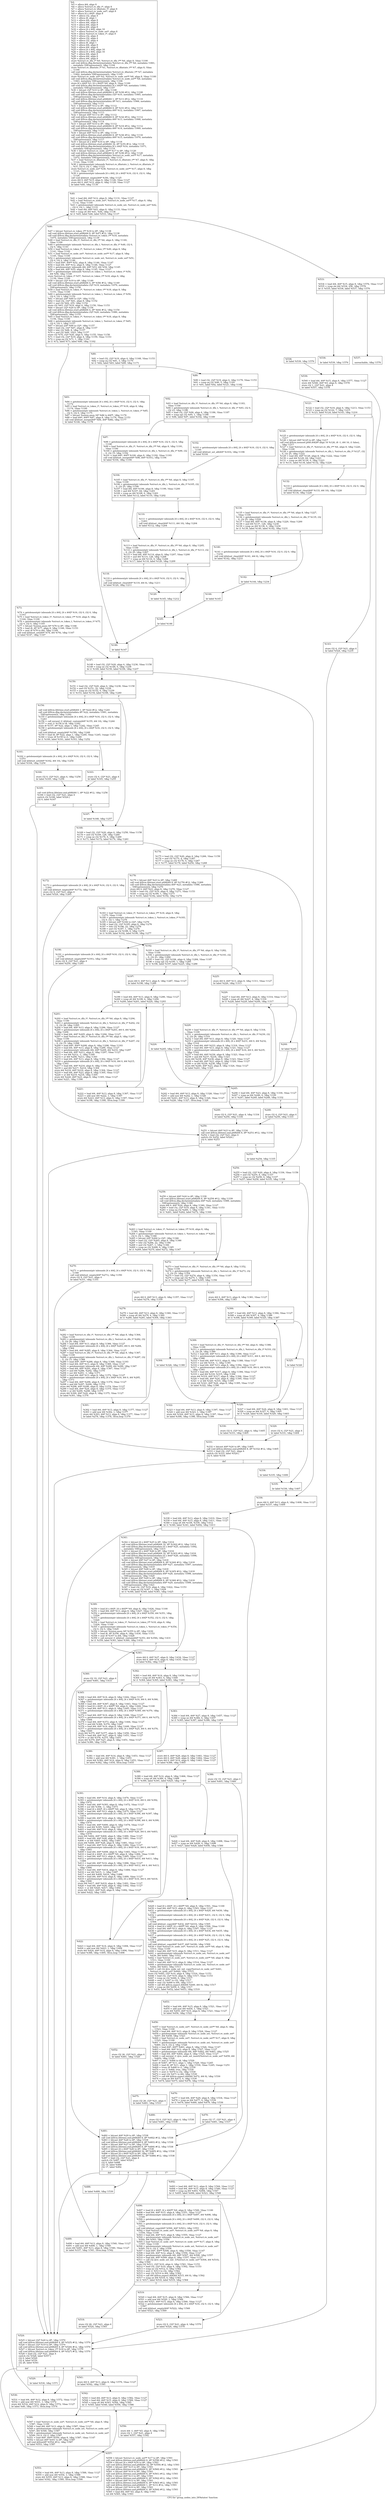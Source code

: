 digraph "CFG for 'group_nodes_into_DFAstates' function" {
	label="CFG for 'group_nodes_into_DFAstates' function";

	Node0xf7b380 [shape=record,label="{%4:\l  %5 = alloca i64, align 8\l  %6 = alloca %struct.re_dfa_t*, align 8\l  %7 = alloca %struct.re_dfastate_t*, align 8\l  %8 = alloca %struct.re_node_set*, align 8\l  %9 = alloca [4 x i64]*, align 8\l  %10 = alloca i32, align 4\l  %11 = alloca i8, align 1\l  %12 = alloca i64, align 8\l  %13 = alloca i64, align 8\l  %14 = alloca i64, align 8\l  %15 = alloca i64, align 8\l  %16 = alloca [4 x i64], align 16\l  %17 = alloca %struct.re_node_set*, align 8\l  %18 = alloca %struct.re_token_t*, align 8\l  %19 = alloca i32, align 4\l  %20 = alloca i32, align 4\l  %21 = alloca i32, align 4\l  %22 = alloca i8, align 1\l  %23 = alloca i64, align 8\l  %24 = alloca i64, align 8\l  %25 = alloca [4 x i64], align 16\l  %26 = alloca [4 x i64], align 16\l  %27 = alloca i64, align 8\l  %28 = alloca i64, align 8\l  %29 = alloca i64, align 8\l  store %struct.re_dfa_t* %0, %struct.re_dfa_t** %6, align 8, !tbaa !1100\l  call void @llvm.dbg.declare(metadata %struct.re_dfa_t** %6, metadata !1061,\l... metadata !DIExpression()), !dbg !1104\l  store %struct.re_dfastate_t* %1, %struct.re_dfastate_t** %7, align 8, !tbaa\l... !1100\l  call void @llvm.dbg.declare(metadata %struct.re_dfastate_t** %7, metadata\l... !1062, metadata !DIExpression()), !dbg !1105\l  store %struct.re_node_set* %2, %struct.re_node_set** %8, align 8, !tbaa !1100\l  call void @llvm.dbg.declare(metadata %struct.re_node_set** %8, metadata\l... !1063, metadata !DIExpression()), !dbg !1106\l  store [4 x i64]* %3, [4 x i64]** %9, align 8, !tbaa !1100\l  call void @llvm.dbg.declare(metadata [4 x i64]** %9, metadata !1064,\l... metadata !DIExpression()), !dbg !1107\l  %30 = bitcast i32* %10 to i8*, !dbg !1108\l  call void @llvm.lifetime.start.p0i8(i64 4, i8* %30) #12, !dbg !1108\l  call void @llvm.dbg.declare(metadata i32* %10, metadata !1065, metadata\l... !DIExpression()), !dbg !1109\l  call void @llvm.lifetime.start.p0i8(i64 1, i8* %11) #12, !dbg !1110\l  call void @llvm.dbg.declare(metadata i8* %11, metadata !1066, metadata\l... !DIExpression()), !dbg !1111\l  %31 = bitcast i64* %12 to i8*, !dbg !1112\l  call void @llvm.lifetime.start.p0i8(i64 8, i8* %31) #12, !dbg !1112\l  call void @llvm.dbg.declare(metadata i64* %12, metadata !1067, metadata\l... !DIExpression()), !dbg !1113\l  %32 = bitcast i64* %13 to i8*, !dbg !1112\l  call void @llvm.lifetime.start.p0i8(i64 8, i8* %32) #12, !dbg !1112\l  call void @llvm.dbg.declare(metadata i64* %13, metadata !1068, metadata\l... !DIExpression()), !dbg !1114\l  %33 = bitcast i64* %14 to i8*, !dbg !1112\l  call void @llvm.lifetime.start.p0i8(i64 8, i8* %33) #12, !dbg !1112\l  call void @llvm.dbg.declare(metadata i64* %14, metadata !1069, metadata\l... !DIExpression()), !dbg !1115\l  %34 = bitcast i64* %15 to i8*, !dbg !1116\l  call void @llvm.lifetime.start.p0i8(i64 8, i8* %34) #12, !dbg !1116\l  call void @llvm.dbg.declare(metadata i64* %15, metadata !1070, metadata\l... !DIExpression()), !dbg !1117\l  %35 = bitcast [4 x i64]* %16 to i8*, !dbg !1118\l  call void @llvm.lifetime.start.p0i8(i64 32, i8* %35) #12, !dbg !1118\l  call void @llvm.dbg.declare(metadata [4 x i64]* %16, metadata !1071,\l... metadata !DIExpression()), !dbg !1119\l  %36 = bitcast %struct.re_node_set** %17 to i8*, !dbg !1120\l  call void @llvm.lifetime.start.p0i8(i64 8, i8* %36) #12, !dbg !1120\l  call void @llvm.dbg.declare(metadata %struct.re_node_set** %17, metadata\l... !1072, metadata !DIExpression()), !dbg !1121\l  %37 = load %struct.re_dfastate_t*, %struct.re_dfastate_t** %7, align 8, !dbg\l... !1122, !tbaa !1100\l  %38 = getelementptr inbounds %struct.re_dfastate_t, %struct.re_dfastate_t*\l... %37, i32 0, i32 1, !dbg !1123\l  store %struct.re_node_set* %38, %struct.re_node_set** %17, align 8, !dbg\l... !1121, !tbaa !1100\l  %39 = getelementptr inbounds [4 x i64], [4 x i64]* %16, i32 0, i32 0, !dbg\l... !1124\l  call void @bitset_empty(i64* %39), !dbg !1125\l  store i64 0, i64* %15, align 8, !dbg !1126, !tbaa !1127\l  store i64 0, i64* %12, align 8, !dbg !1129, !tbaa !1127\l  br label %40, !dbg !1130\l}"];
	Node0xf7b380 -> Node0xf7b860;
	Node0xf7b860 [shape=record,label="{%40:\l\l  %41 = load i64, i64* %12, align 8, !dbg !1131, !tbaa !1127\l  %42 = load %struct.re_node_set*, %struct.re_node_set** %17, align 8, !dbg\l... !1132, !tbaa !1100\l  %43 = getelementptr inbounds %struct.re_node_set, %struct.re_node_set* %42,\l... i32 0, i32 1, !dbg !1133\l  %44 = load i64, i64* %43, align 8, !dbg !1133, !tbaa !1134\l  %45 = icmp slt i64 %41, %44, !dbg !1136\l  br i1 %45, label %46, label %533, !dbg !1137\l|{<s0>T|<s1>F}}"];
	Node0xf7b860:s0 -> Node0xf7b8b0;
	Node0xf7b860:s1 -> Node0xf7dac0;
	Node0xf7b8b0 [shape=record,label="{%46:\l\l  %47 = bitcast %struct.re_token_t** %18 to i8*, !dbg !1138\l  call void @llvm.lifetime.start.p0i8(i64 8, i8* %47) #12, !dbg !1138\l  call void @llvm.dbg.declare(metadata %struct.re_token_t** %18, metadata\l... !1075, metadata !DIExpression()), !dbg !1139\l  %48 = load %struct.re_dfa_t*, %struct.re_dfa_t** %6, align 8, !dbg !1140,\l... !tbaa !1100\l  %49 = getelementptr inbounds %struct.re_dfa_t, %struct.re_dfa_t* %48, i32 0,\l... i32 0, !dbg !1141\l  %50 = load %struct.re_token_t*, %struct.re_token_t** %49, align 8, !dbg\l... !1141, !tbaa !1142\l  %51 = load %struct.re_node_set*, %struct.re_node_set** %17, align 8, !dbg\l... !1145, !tbaa !1100\l  %52 = getelementptr inbounds %struct.re_node_set, %struct.re_node_set* %51,\l... i32 0, i32 2, !dbg !1146\l  %53 = load i64*, i64** %52, align 8, !dbg !1146, !tbaa !1147\l  %54 = load i64, i64* %12, align 8, !dbg !1148, !tbaa !1127\l  %55 = getelementptr inbounds i64, i64* %53, i64 %54, !dbg !1145\l  %56 = load i64, i64* %55, align 8, !dbg !1145, !tbaa !1127\l  %57 = getelementptr inbounds %struct.re_token_t, %struct.re_token_t* %50,\l... i64 %56, !dbg !1140\l  store %struct.re_token_t* %57, %struct.re_token_t** %18, align 8, !dbg\l... !1139, !tbaa !1100\l  %58 = bitcast i32* %19 to i8*, !dbg !1149\l  call void @llvm.lifetime.start.p0i8(i64 4, i8* %58) #12, !dbg !1149\l  call void @llvm.dbg.declare(metadata i32* %19, metadata !1079, metadata\l... !DIExpression()), !dbg !1150\l  %59 = load %struct.re_token_t*, %struct.re_token_t** %18, align 8, !dbg\l... !1151, !tbaa !1100\l  %60 = getelementptr inbounds %struct.re_token_t, %struct.re_token_t* %59,\l... i32 0, i32 1, !dbg !1152\l  %61 = bitcast i24* %60 to i32*, !dbg !1152\l  %62 = load i32, i32* %61, align 8, !dbg !1152\l  %63 = and i32 %62, 255, !dbg !1152\l  store i32 %63, i32* %19, align 4, !dbg !1150, !tbaa !1153\l  %64 = bitcast i32* %20 to i8*, !dbg !1154\l  call void @llvm.lifetime.start.p0i8(i64 4, i8* %64) #12, !dbg !1154\l  call void @llvm.dbg.declare(metadata i32* %20, metadata !1080, metadata\l... !DIExpression()), !dbg !1155\l  %65 = load %struct.re_token_t*, %struct.re_token_t** %18, align 8, !dbg\l... !1156, !tbaa !1100\l  %66 = getelementptr inbounds %struct.re_token_t, %struct.re_token_t* %65,\l... i32 0, i32 1, !dbg !1157\l  %67 = bitcast i24* %66 to i32*, !dbg !1157\l  %68 = load i32, i32* %67, align 8, !dbg !1157\l  %69 = lshr i32 %68, 8, !dbg !1157\l  %70 = and i32 %69, 1023, !dbg !1157\l  store i32 %70, i32* %20, align 4, !dbg !1155, !tbaa !1158\l  %71 = load i32, i32* %19, align 4, !dbg !1159, !tbaa !1153\l  %72 = icmp eq i32 %71, 1, !dbg !1161\l  br i1 %72, label %73, label %80, !dbg !1162\l|{<s0>T|<s1>F}}"];
	Node0xf7b8b0:s0 -> Node0xf7b900;
	Node0xf7b8b0:s1 -> Node0xf7b950;
	Node0xf7b900 [shape=record,label="{%73:\l\l  %74 = getelementptr inbounds [4 x i64], [4 x i64]* %16, i32 0, i32 0, !dbg\l... !1163\l  %75 = load %struct.re_token_t*, %struct.re_token_t** %18, align 8, !dbg\l... !1164, !tbaa !1100\l  %76 = getelementptr inbounds %struct.re_token_t, %struct.re_token_t* %75,\l... i32 0, i32 0, !dbg !1165\l  %77 = bitcast %union.anon.34* %76 to i8*, !dbg !1166\l  %78 = load i8, i8* %77, align 8, !dbg !1166, !tbaa !1153\l  %79 = zext i8 %78 to i64, !dbg !1164\l  call void @bitset_set(i64* %74, i64 %79), !dbg !1167\l  br label %147, !dbg !1167\l}"];
	Node0xf7b900 -> Node0xf7bfe0;
	Node0xf7b950 [shape=record,label="{%80:\l\l  %81 = load i32, i32* %19, align 4, !dbg !1168, !tbaa !1153\l  %82 = icmp eq i32 %81, 3, !dbg !1170\l  br i1 %82, label %83, label %89, !dbg !1171\l|{<s0>T|<s1>F}}"];
	Node0xf7b950:s0 -> Node0xf7b9a0;
	Node0xf7b950:s1 -> Node0xf7b9f0;
	Node0xf7b9a0 [shape=record,label="{%83:\l\l  %84 = getelementptr inbounds [4 x i64], [4 x i64]* %16, i32 0, i32 0, !dbg\l... !1172\l  %85 = load %struct.re_token_t*, %struct.re_token_t** %18, align 8, !dbg\l... !1174, !tbaa !1100\l  %86 = getelementptr inbounds %struct.re_token_t, %struct.re_token_t* %85,\l... i32 0, i32 0, !dbg !1175\l  %87 = bitcast %union.anon.34* %86 to i64**, !dbg !1176\l  %88 = load i64*, i64** %87, align 8, !dbg !1176, !tbaa !1153\l  call void @bitset_merge(i64* %84, i64* %88), !dbg !1177\l  br label %146, !dbg !1178\l}"];
	Node0xf7b9a0 -> Node0xf7bf90;
	Node0xf7b9f0 [shape=record,label="{%89:\l\l  %90 = load i32, i32* %19, align 4, !dbg !1179, !tbaa !1153\l  %91 = icmp eq i32 %90, 5, !dbg !1181\l  br i1 %91, label %92, label %121, !dbg !1182\l|{<s0>T|<s1>F}}"];
	Node0xf7b9f0:s0 -> Node0xf7ba40;
	Node0xf7b9f0:s1 -> Node0xf7bcc0;
	Node0xf7ba40 [shape=record,label="{%92:\l\l  %93 = load %struct.re_dfa_t*, %struct.re_dfa_t** %6, align 8, !dbg !1183,\l... !tbaa !1100\l  %94 = getelementptr inbounds %struct.re_dfa_t, %struct.re_dfa_t* %93, i32 0,\l... i32 23, !dbg !1186\l  %95 = load i32, i32* %94, align 4, !dbg !1186, !tbaa !1187\l  %96 = icmp sgt i32 %95, 1, !dbg !1188\l  br i1 %96, label %97, label %102, !dbg !1189\l|{<s0>T|<s1>F}}"];
	Node0xf7ba40:s0 -> Node0xf7ba90;
	Node0xf7ba40:s1 -> Node0xf7bae0;
	Node0xf7ba90 [shape=record,label="{%97:\l\l  %98 = getelementptr inbounds [4 x i64], [4 x i64]* %16, i32 0, i32 0, !dbg\l... !1190\l  %99 = load %struct.re_dfa_t*, %struct.re_dfa_t** %6, align 8, !dbg !1191,\l... !tbaa !1100\l  %100 = getelementptr inbounds %struct.re_dfa_t, %struct.re_dfa_t* %99, i32\l... 0, i32 15, !dbg !1192\l  %101 = load i64*, i64** %100, align 8, !dbg !1192, !tbaa !1193\l  call void @bitset_merge(i64* %98, i64* %101), !dbg !1194\l  br label %104, !dbg !1194\l}"];
	Node0xf7ba90 -> Node0xf7bb30;
	Node0xf7bae0 [shape=record,label="{%102:\l\l  %103 = getelementptr inbounds [4 x i64], [4 x i64]* %16, i32 0, i32 0, !dbg\l... !1195\l  call void @bitset_set_all(i64* %103), !dbg !1196\l  br label %104\l}"];
	Node0xf7bae0 -> Node0xf7bb30;
	Node0xf7bb30 [shape=record,label="{%104:\l\l  %105 = load %struct.re_dfa_t*, %struct.re_dfa_t** %6, align 8, !dbg !1197,\l... !tbaa !1100\l  %106 = getelementptr inbounds %struct.re_dfa_t, %struct.re_dfa_t* %105, i32\l... 0, i32 25, !dbg !1199\l  %107 = load i64, i64* %106, align 8, !dbg !1199, !tbaa !1200\l  %108 = and i64 %107, 64, !dbg !1201\l  %109 = icmp ne i64 %108, 0, !dbg !1201\l  br i1 %109, label %112, label %110, !dbg !1202\l|{<s0>T|<s1>F}}"];
	Node0xf7bb30:s0 -> Node0xf7bbd0;
	Node0xf7bb30:s1 -> Node0xf7bb80;
	Node0xf7bb80 [shape=record,label="{%110:\l\l  %111 = getelementptr inbounds [4 x i64], [4 x i64]* %16, i32 0, i32 0, !dbg\l... !1203\l  call void @bitset_clear(i64* %111, i64 10), !dbg !1204\l  br label %112, !dbg !1204\l}"];
	Node0xf7bb80 -> Node0xf7bbd0;
	Node0xf7bbd0 [shape=record,label="{%112:\l\l  %113 = load %struct.re_dfa_t*, %struct.re_dfa_t** %6, align 8, !dbg !1205,\l... !tbaa !1100\l  %114 = getelementptr inbounds %struct.re_dfa_t, %struct.re_dfa_t* %113, i32\l... 0, i32 25, !dbg !1207\l  %115 = load i64, i64* %114, align 8, !dbg !1207, !tbaa !1200\l  %116 = and i64 %115, 128, !dbg !1208\l  %117 = icmp ne i64 %116, 0, !dbg !1208\l  br i1 %117, label %118, label %120, !dbg !1209\l|{<s0>T|<s1>F}}"];
	Node0xf7bbd0:s0 -> Node0xf7bc20;
	Node0xf7bbd0:s1 -> Node0xf7bc70;
	Node0xf7bc20 [shape=record,label="{%118:\l\l  %119 = getelementptr inbounds [4 x i64], [4 x i64]* %16, i32 0, i32 0, !dbg\l... !1210\l  call void @bitset_clear(i64* %119, i64 0), !dbg !1211\l  br label %120, !dbg !1211\l}"];
	Node0xf7bc20 -> Node0xf7bc70;
	Node0xf7bc70 [shape=record,label="{%120:\l\l  br label %145, !dbg !1212\l}"];
	Node0xf7bc70 -> Node0xf7bf40;
	Node0xf7bcc0 [shape=record,label="{%121:\l\l  %122 = load i32, i32* %19, align 4, !dbg !1213, !tbaa !1153\l  %123 = icmp eq i32 %122, 7, !dbg !1215\l  br i1 %123, label %124, label %143, !dbg !1216\l|{<s0>T|<s1>F}}"];
	Node0xf7bcc0:s0 -> Node0xf7bd10;
	Node0xf7bcc0:s1 -> Node0xf7bea0;
	Node0xf7bd10 [shape=record,label="{%124:\l\l  %125 = getelementptr inbounds [4 x i64], [4 x i64]* %16, i32 0, i32 0, !dbg\l... !1217\l  %126 = bitcast i64* %125 to i8*, !dbg !1217\l  call void @llvm.memset.p0i8.i64(i8* align 16 %126, i8 -1, i64 16, i1 false),\l... !dbg !1217\l  %127 = load %struct.re_dfa_t*, %struct.re_dfa_t** %6, align 8, !dbg !1220,\l... !tbaa !1100\l  %128 = getelementptr inbounds %struct.re_dfa_t, %struct.re_dfa_t* %127, i32\l... 0, i32 25, !dbg !1222\l  %129 = load i64, i64* %128, align 8, !dbg !1222, !tbaa !1200\l  %130 = and i64 %129, 64, !dbg !1223\l  %131 = icmp ne i64 %130, 0, !dbg !1223\l  br i1 %131, label %134, label %132, !dbg !1224\l|{<s0>T|<s1>F}}"];
	Node0xf7bd10:s0 -> Node0xf7bdb0;
	Node0xf7bd10:s1 -> Node0xf7bd60;
	Node0xf7bd60 [shape=record,label="{%132:\l\l  %133 = getelementptr inbounds [4 x i64], [4 x i64]* %16, i32 0, i32 0, !dbg\l... !1225\l  call void @bitset_clear(i64* %133, i64 10), !dbg !1226\l  br label %134, !dbg !1226\l}"];
	Node0xf7bd60 -> Node0xf7bdb0;
	Node0xf7bdb0 [shape=record,label="{%134:\l\l  %135 = load %struct.re_dfa_t*, %struct.re_dfa_t** %6, align 8, !dbg !1227,\l... !tbaa !1100\l  %136 = getelementptr inbounds %struct.re_dfa_t, %struct.re_dfa_t* %135, i32\l... 0, i32 25, !dbg !1229\l  %137 = load i64, i64* %136, align 8, !dbg !1229, !tbaa !1200\l  %138 = and i64 %137, 128, !dbg !1230\l  %139 = icmp ne i64 %138, 0, !dbg !1230\l  br i1 %139, label %140, label %142, !dbg !1231\l|{<s0>T|<s1>F}}"];
	Node0xf7bdb0:s0 -> Node0xf7be00;
	Node0xf7bdb0:s1 -> Node0xf7be50;
	Node0xf7be00 [shape=record,label="{%140:\l\l  %141 = getelementptr inbounds [4 x i64], [4 x i64]* %16, i32 0, i32 0, !dbg\l... !1232\l  call void @bitset_clear(i64* %141, i64 0), !dbg !1233\l  br label %142, !dbg !1233\l}"];
	Node0xf7be00 -> Node0xf7be50;
	Node0xf7be50 [shape=record,label="{%142:\l\l  br label %144, !dbg !1234\l}"];
	Node0xf7be50 -> Node0xf7bef0;
	Node0xf7bea0 [shape=record,label="{%143:\l\l  store i32 4, i32* %21, align 4\l  br label %524, !dbg !1235\l}"];
	Node0xf7bea0 -> Node0xf7d9d0;
	Node0xf7bef0 [shape=record,label="{%144:\l\l  br label %145\l}"];
	Node0xf7bef0 -> Node0xf7bf40;
	Node0xf7bf40 [shape=record,label="{%145:\l\l  br label %146\l}"];
	Node0xf7bf40 -> Node0xf7bf90;
	Node0xf7bf90 [shape=record,label="{%146:\l\l  br label %147\l}"];
	Node0xf7bf90 -> Node0xf7bfe0;
	Node0xf7bfe0 [shape=record,label="{%147:\l\l  %148 = load i32, i32* %20, align 4, !dbg !1236, !tbaa !1158\l  %149 = icmp ne i32 %148, 0, !dbg !1236\l  br i1 %149, label %150, label %336, !dbg !1237\l|{<s0>T|<s1>F}}"];
	Node0xf7bfe0:s0 -> Node0xf7c030;
	Node0xf7bfe0:s1 -> Node0xf7cfd0;
	Node0xf7c030 [shape=record,label="{%150:\l\l  %151 = load i32, i32* %20, align 4, !dbg !1238, !tbaa !1158\l  %152 = and i32 %151, 32, !dbg !1239\l  %153 = icmp ne i32 %152, 0, !dbg !1239\l  br i1 %153, label %154, label %168, !dbg !1240\l|{<s0>T|<s1>F}}"];
	Node0xf7c030:s0 -> Node0xf7c080;
	Node0xf7c030:s1 -> Node0xf7c260;
	Node0xf7c080 [shape=record,label="{%154:\l\l  call void @llvm.lifetime.start.p0i8(i64 1, i8* %22) #12, !dbg !1241\l  call void @llvm.dbg.declare(metadata i8* %22, metadata !1081, metadata\l... !DIExpression()), !dbg !1242\l  %155 = getelementptr inbounds [4 x i64], [4 x i64]* %16, i32 0, i32 0, !dbg\l... !1243\l  %156 = call zeroext i1 @bitset_contain(i64* %155, i64 10), !dbg !1244\l  %157 = zext i1 %156 to i8, !dbg !1242\l  store i8 %157, i8* %22, align 1, !dbg !1242, !tbaa !1245\l  %158 = getelementptr inbounds [4 x i64], [4 x i64]* %16, i32 0, i32 0, !dbg\l... !1247\l  call void @bitset_empty(i64* %158), !dbg !1248\l  %159 = load i8, i8* %22, align 1, !dbg !1249, !tbaa !1245, !range !1251\l  %160 = trunc i8 %159 to i1, !dbg !1249\l  br i1 %160, label %161, label %163, !dbg !1252\l|{<s0>T|<s1>F}}"];
	Node0xf7c080:s0 -> Node0xf7c0d0;
	Node0xf7c080:s1 -> Node0xf7c120;
	Node0xf7c0d0 [shape=record,label="{%161:\l\l  %162 = getelementptr inbounds [4 x i64], [4 x i64]* %16, i32 0, i32 0, !dbg\l... !1253\l  call void @bitset_set(i64* %162, i64 10), !dbg !1254\l  br label %164, !dbg !1254\l}"];
	Node0xf7c0d0 -> Node0xf7c170;
	Node0xf7c120 [shape=record,label="{%163:\l\l  store i32 4, i32* %21, align 4\l  br label %165, !dbg !1255\l}"];
	Node0xf7c120 -> Node0xf7c1c0;
	Node0xf7c170 [shape=record,label="{%164:\l\l  store i32 0, i32* %21, align 4, !dbg !1256\l  br label %165, !dbg !1256\l}"];
	Node0xf7c170 -> Node0xf7c1c0;
	Node0xf7c1c0 [shape=record,label="{%165:\l\l  call void @llvm.lifetime.end.p0i8(i64 1, i8* %22) #12, !dbg !1256\l  %166 = load i32, i32* %21, align 4\l  switch i32 %166, label %524 [\l    i32 0, label %167\l  ]\l|{<s0>def|<s1>0}}"];
	Node0xf7c1c0:s0 -> Node0xf7d9d0;
	Node0xf7c1c0:s1 -> Node0xf7c210;
	Node0xf7c210 [shape=record,label="{%167:\l\l  br label %168, !dbg !1257\l}"];
	Node0xf7c210 -> Node0xf7c260;
	Node0xf7c260 [shape=record,label="{%168:\l\l  %169 = load i32, i32* %20, align 4, !dbg !1258, !tbaa !1158\l  %170 = and i32 %169, 128, !dbg !1260\l  %171 = icmp ne i32 %170, 0, !dbg !1260\l  br i1 %171, label %172, label %174, !dbg !1261\l|{<s0>T|<s1>F}}"];
	Node0xf7c260:s0 -> Node0xf7c2b0;
	Node0xf7c260:s1 -> Node0xf7c300;
	Node0xf7c2b0 [shape=record,label="{%172:\l\l  %173 = getelementptr inbounds [4 x i64], [4 x i64]* %16, i32 0, i32 0, !dbg\l... !1262\l  call void @bitset_empty(i64* %173), !dbg !1264\l  store i32 4, i32* %21, align 4\l  br label %524, !dbg !1265\l}"];
	Node0xf7c2b0 -> Node0xf7d9d0;
	Node0xf7c300 [shape=record,label="{%174:\l\l  %175 = load i32, i32* %20, align 4, !dbg !1266, !tbaa !1158\l  %176 = and i32 %175, 4, !dbg !1267\l  %177 = icmp ne i32 %176, 0, !dbg !1267\l  br i1 %177, label %178, label %254, !dbg !1268\l|{<s0>T|<s1>F}}"];
	Node0xf7c300:s0 -> Node0xf7c350;
	Node0xf7c300:s1 -> Node0xf7c940;
	Node0xf7c350 [shape=record,label="{%178:\l\l  %179 = bitcast i64* %23 to i8*, !dbg !1269\l  call void @llvm.lifetime.start.p0i8(i64 8, i8* %179) #12, !dbg !1269\l  call void @llvm.dbg.declare(metadata i64* %23, metadata !1086, metadata\l... !DIExpression()), !dbg !1270\l  store i64 0, i64* %23, align 8, !dbg !1270, !tbaa !1127\l  %180 = load i32, i32* %19, align 4, !dbg !1271, !tbaa !1153\l  %181 = icmp eq i32 %180, 1, !dbg !1273\l  br i1 %181, label %182, label %192, !dbg !1274\l|{<s0>T|<s1>F}}"];
	Node0xf7c350:s0 -> Node0xf7c3a0;
	Node0xf7c350:s1 -> Node0xf7c440;
	Node0xf7c3a0 [shape=record,label="{%182:\l\l  %183 = load %struct.re_token_t*, %struct.re_token_t** %18, align 8, !dbg\l... !1275, !tbaa !1100\l  %184 = getelementptr inbounds %struct.re_token_t, %struct.re_token_t* %183,\l... i32 0, i32 1, !dbg !1276\l  %185 = bitcast i24* %184 to i32*, !dbg !1276\l  %186 = load i32, i32* %185, align 8, !dbg !1276\l  %187 = lshr i32 %186, 22, !dbg !1276\l  %188 = and i32 %187, 1, !dbg !1276\l  %189 = icmp ne i32 %188, 0, !dbg !1275\l  br i1 %189, label %192, label %190, !dbg !1277\l|{<s0>T|<s1>F}}"];
	Node0xf7c3a0:s0 -> Node0xf7c440;
	Node0xf7c3a0:s1 -> Node0xf7c3f0;
	Node0xf7c3f0 [shape=record,label="{%190:\l\l  %191 = getelementptr inbounds [4 x i64], [4 x i64]* %16, i32 0, i32 0, !dbg\l... !1278\l  call void @bitset_empty(i64* %191), !dbg !1280\l  store i32 4, i32* %21, align 4\l  br label %250, !dbg !1281\l}"];
	Node0xf7c3f0 -> Node0xf7c8a0;
	Node0xf7c440 [shape=record,label="{%192:\l\l  %193 = load %struct.re_dfa_t*, %struct.re_dfa_t** %6, align 8, !dbg !1282,\l... !tbaa !1100\l  %194 = getelementptr inbounds %struct.re_dfa_t, %struct.re_dfa_t* %193, i32\l... 0, i32 23, !dbg !1284\l  %195 = load i32, i32* %194, align 4, !dbg !1284, !tbaa !1187\l  %196 = icmp sgt i32 %195, 1, !dbg !1285\l  br i1 %196, label %197, label %225, !dbg !1286\l|{<s0>T|<s1>F}}"];
	Node0xf7c440:s0 -> Node0xf7c490;
	Node0xf7c440:s1 -> Node0xf7c620;
	Node0xf7c490 [shape=record,label="{%197:\l\l  store i64 0, i64* %13, align 8, !dbg !1287, !tbaa !1127\l  br label %198, !dbg !1289\l}"];
	Node0xf7c490 -> Node0xf7c4e0;
	Node0xf7c4e0 [shape=record,label="{%198:\l\l  %199 = load i64, i64* %13, align 8, !dbg !1290, !tbaa !1127\l  %200 = icmp slt i64 %199, 4, !dbg !1292\l  br i1 %200, label %201, label %224, !dbg !1293\l|{<s0>T|<s1>F}}"];
	Node0xf7c4e0:s0 -> Node0xf7c530;
	Node0xf7c4e0:s1 -> Node0xf7c5d0;
	Node0xf7c530 [shape=record,label="{%201:\l\l  %202 = load %struct.re_dfa_t*, %struct.re_dfa_t** %6, align 8, !dbg !1294,\l... !tbaa !1100\l  %203 = getelementptr inbounds %struct.re_dfa_t, %struct.re_dfa_t* %202, i32\l... 0, i32 24, !dbg !1295\l  %204 = load i64, i64* %13, align 8, !dbg !1296, !tbaa !1127\l  %205 = getelementptr inbounds [4 x i64], [4 x i64]* %203, i64 0, i64 %204,\l... !dbg !1294\l  %206 = load i64, i64* %205, align 8, !dbg !1294, !tbaa !1127\l  %207 = load %struct.re_dfa_t*, %struct.re_dfa_t** %6, align 8, !dbg !1297,\l... !tbaa !1100\l  %208 = getelementptr inbounds %struct.re_dfa_t, %struct.re_dfa_t* %207, i32\l... 0, i32 15, !dbg !1298\l  %209 = load i64*, i64** %208, align 8, !dbg !1298, !tbaa !1193\l  %210 = load i64, i64* %13, align 8, !dbg !1299, !tbaa !1127\l  %211 = getelementptr inbounds i64, i64* %209, i64 %210, !dbg !1297\l  %212 = load i64, i64* %211, align 8, !dbg !1297, !tbaa !1127\l  %213 = xor i64 %212, -1, !dbg !1300\l  %214 = or i64 %206, %213, !dbg !1301\l  %215 = load i64, i64* %13, align 8, !dbg !1302, !tbaa !1127\l  %216 = getelementptr inbounds [4 x i64], [4 x i64]* %16, i64 0, i64 %215,\l... !dbg !1303\l  %217 = load i64, i64* %216, align 8, !dbg !1304, !tbaa !1127\l  %218 = and i64 %217, %214, !dbg !1304\l  store i64 %218, i64* %216, align 8, !dbg !1304, !tbaa !1127\l  %219 = load i64, i64* %23, align 8, !dbg !1305, !tbaa !1127\l  %220 = or i64 %219, %218, !dbg !1305\l  store i64 %220, i64* %23, align 8, !dbg !1305, !tbaa !1127\l  br label %221, !dbg !1306\l}"];
	Node0xf7c530 -> Node0xf7c580;
	Node0xf7c580 [shape=record,label="{%221:\l\l  %222 = load i64, i64* %13, align 8, !dbg !1307, !tbaa !1127\l  %223 = add nsw i64 %222, 1, !dbg !1307\l  store i64 %223, i64* %13, align 8, !dbg !1307, !tbaa !1127\l  br label %198, !dbg !1308, !llvm.loop !1309\l}"];
	Node0xf7c580 -> Node0xf7c4e0;
	Node0xf7c5d0 [shape=record,label="{%224:\l\l  br label %245, !dbg !1310\l}"];
	Node0xf7c5d0 -> Node0xf7c7b0;
	Node0xf7c620 [shape=record,label="{%225:\l\l  store i64 0, i64* %13, align 8, !dbg !1311, !tbaa !1127\l  br label %226, !dbg !1313\l}"];
	Node0xf7c620 -> Node0xf7c670;
	Node0xf7c670 [shape=record,label="{%226:\l\l  %227 = load i64, i64* %13, align 8, !dbg !1314, !tbaa !1127\l  %228 = icmp slt i64 %227, 4, !dbg !1316\l  br i1 %228, label %229, label %244, !dbg !1317\l|{<s0>T|<s1>F}}"];
	Node0xf7c670:s0 -> Node0xf7c6c0;
	Node0xf7c670:s1 -> Node0xf7c760;
	Node0xf7c6c0 [shape=record,label="{%229:\l\l  %230 = load %struct.re_dfa_t*, %struct.re_dfa_t** %6, align 8, !dbg !1318,\l... !tbaa !1100\l  %231 = getelementptr inbounds %struct.re_dfa_t, %struct.re_dfa_t* %230, i32\l... 0, i32 24, !dbg !1319\l  %232 = load i64, i64* %13, align 8, !dbg !1320, !tbaa !1127\l  %233 = getelementptr inbounds [4 x i64], [4 x i64]* %231, i64 0, i64 %232,\l... !dbg !1318\l  %234 = load i64, i64* %233, align 8, !dbg !1318, !tbaa !1127\l  %235 = load i64, i64* %13, align 8, !dbg !1321, !tbaa !1127\l  %236 = getelementptr inbounds [4 x i64], [4 x i64]* %16, i64 0, i64 %235,\l... !dbg !1322\l  %237 = load i64, i64* %236, align 8, !dbg !1323, !tbaa !1127\l  %238 = and i64 %237, %234, !dbg !1323\l  store i64 %238, i64* %236, align 8, !dbg !1323, !tbaa !1127\l  %239 = load i64, i64* %23, align 8, !dbg !1324, !tbaa !1127\l  %240 = or i64 %239, %238, !dbg !1324\l  store i64 %240, i64* %23, align 8, !dbg !1324, !tbaa !1127\l  br label %241, !dbg !1325\l}"];
	Node0xf7c6c0 -> Node0xf7c710;
	Node0xf7c710 [shape=record,label="{%241:\l\l  %242 = load i64, i64* %13, align 8, !dbg !1326, !tbaa !1127\l  %243 = add nsw i64 %242, 1, !dbg !1326\l  store i64 %243, i64* %13, align 8, !dbg !1326, !tbaa !1127\l  br label %226, !dbg !1327, !llvm.loop !1328\l}"];
	Node0xf7c710 -> Node0xf7c670;
	Node0xf7c760 [shape=record,label="{%244:\l\l  br label %245\l}"];
	Node0xf7c760 -> Node0xf7c7b0;
	Node0xf7c7b0 [shape=record,label="{%245:\l\l  %246 = load i64, i64* %23, align 8, !dbg !1330, !tbaa !1127\l  %247 = icmp ne i64 %246, 0, !dbg !1330\l  br i1 %247, label %249, label %248, !dbg !1332\l|{<s0>T|<s1>F}}"];
	Node0xf7c7b0:s0 -> Node0xf7c850;
	Node0xf7c7b0:s1 -> Node0xf7c800;
	Node0xf7c800 [shape=record,label="{%248:\l\l  store i32 4, i32* %21, align 4\l  br label %250, !dbg !1333\l}"];
	Node0xf7c800 -> Node0xf7c8a0;
	Node0xf7c850 [shape=record,label="{%249:\l\l  store i32 0, i32* %21, align 4, !dbg !1334\l  br label %250, !dbg !1334\l}"];
	Node0xf7c850 -> Node0xf7c8a0;
	Node0xf7c8a0 [shape=record,label="{%250:\l\l  %251 = bitcast i64* %23 to i8*, !dbg !1334\l  call void @llvm.lifetime.end.p0i8(i64 8, i8* %251) #12, !dbg !1334\l  %252 = load i32, i32* %21, align 4\l  switch i32 %252, label %524 [\l    i32 0, label %253\l  ]\l|{<s0>def|<s1>0}}"];
	Node0xf7c8a0:s0 -> Node0xf7d9d0;
	Node0xf7c8a0:s1 -> Node0xf7c8f0;
	Node0xf7c8f0 [shape=record,label="{%253:\l\l  br label %254, !dbg !1335\l}"];
	Node0xf7c8f0 -> Node0xf7c940;
	Node0xf7c940 [shape=record,label="{%254:\l\l  %255 = load i32, i32* %20, align 4, !dbg !1336, !tbaa !1158\l  %256 = and i32 %255, 8, !dbg !1337\l  %257 = icmp ne i32 %256, 0, !dbg !1337\l  br i1 %257, label %258, label %335, !dbg !1338\l|{<s0>T|<s1>F}}"];
	Node0xf7c940:s0 -> Node0xf7c990;
	Node0xf7c940:s1 -> Node0xf7cf80;
	Node0xf7c990 [shape=record,label="{%258:\l\l  %259 = bitcast i64* %24 to i8*, !dbg !1339\l  call void @llvm.lifetime.start.p0i8(i64 8, i8* %259) #12, !dbg !1339\l  call void @llvm.dbg.declare(metadata i64* %24, metadata !1089, metadata\l... !DIExpression()), !dbg !1340\l  store i64 0, i64* %24, align 8, !dbg !1340, !tbaa !1127\l  %260 = load i32, i32* %19, align 4, !dbg !1341, !tbaa !1153\l  %261 = icmp eq i32 %260, 1, !dbg !1343\l  br i1 %261, label %262, label %272, !dbg !1344\l|{<s0>T|<s1>F}}"];
	Node0xf7c990:s0 -> Node0xf7c9e0;
	Node0xf7c990:s1 -> Node0xf7ca80;
	Node0xf7c9e0 [shape=record,label="{%262:\l\l  %263 = load %struct.re_token_t*, %struct.re_token_t** %18, align 8, !dbg\l... !1345, !tbaa !1100\l  %264 = getelementptr inbounds %struct.re_token_t, %struct.re_token_t* %263,\l... i32 0, i32 1, !dbg !1346\l  %265 = bitcast i24* %264 to i32*, !dbg !1346\l  %266 = load i32, i32* %265, align 8, !dbg !1346\l  %267 = lshr i32 %266, 22, !dbg !1346\l  %268 = and i32 %267, 1, !dbg !1346\l  %269 = icmp ne i32 %268, 0, !dbg !1345\l  br i1 %269, label %270, label %272, !dbg !1347\l|{<s0>T|<s1>F}}"];
	Node0xf7c9e0:s0 -> Node0xf7ca30;
	Node0xf7c9e0:s1 -> Node0xf7ca80;
	Node0xf7ca30 [shape=record,label="{%270:\l\l  %271 = getelementptr inbounds [4 x i64], [4 x i64]* %16, i32 0, i32 0, !dbg\l... !1348\l  call void @bitset_empty(i64* %271), !dbg !1350\l  store i32 4, i32* %21, align 4\l  br label %331, !dbg !1351\l}"];
	Node0xf7ca30 -> Node0xf7cee0;
	Node0xf7ca80 [shape=record,label="{%272:\l\l  %273 = load %struct.re_dfa_t*, %struct.re_dfa_t** %6, align 8, !dbg !1352,\l... !tbaa !1100\l  %274 = getelementptr inbounds %struct.re_dfa_t, %struct.re_dfa_t* %273, i32\l... 0, i32 23, !dbg !1354\l  %275 = load i32, i32* %274, align 4, !dbg !1354, !tbaa !1187\l  %276 = icmp sgt i32 %275, 1, !dbg !1355\l  br i1 %276, label %277, label %305, !dbg !1356\l|{<s0>T|<s1>F}}"];
	Node0xf7ca80:s0 -> Node0xf7cad0;
	Node0xf7ca80:s1 -> Node0xf7cc60;
	Node0xf7cad0 [shape=record,label="{%277:\l\l  store i64 0, i64* %13, align 8, !dbg !1357, !tbaa !1127\l  br label %278, !dbg !1359\l}"];
	Node0xf7cad0 -> Node0xf7cb20;
	Node0xf7cb20 [shape=record,label="{%278:\l\l  %279 = load i64, i64* %13, align 8, !dbg !1360, !tbaa !1127\l  %280 = icmp slt i64 %279, 4, !dbg !1362\l  br i1 %280, label %281, label %304, !dbg !1363\l|{<s0>T|<s1>F}}"];
	Node0xf7cb20:s0 -> Node0xf7cb70;
	Node0xf7cb20:s1 -> Node0xf7cc10;
	Node0xf7cb70 [shape=record,label="{%281:\l\l  %282 = load %struct.re_dfa_t*, %struct.re_dfa_t** %6, align 8, !dbg !1364,\l... !tbaa !1100\l  %283 = getelementptr inbounds %struct.re_dfa_t, %struct.re_dfa_t* %282, i32\l... 0, i32 24, !dbg !1365\l  %284 = load i64, i64* %13, align 8, !dbg !1366, !tbaa !1127\l  %285 = getelementptr inbounds [4 x i64], [4 x i64]* %283, i64 0, i64 %284,\l... !dbg !1364\l  %286 = load i64, i64* %285, align 8, !dbg !1364, !tbaa !1127\l  %287 = load %struct.re_dfa_t*, %struct.re_dfa_t** %6, align 8, !dbg !1367,\l... !tbaa !1100\l  %288 = getelementptr inbounds %struct.re_dfa_t, %struct.re_dfa_t* %287, i32\l... 0, i32 15, !dbg !1368\l  %289 = load i64*, i64** %288, align 8, !dbg !1368, !tbaa !1193\l  %290 = load i64, i64* %13, align 8, !dbg !1369, !tbaa !1127\l  %291 = getelementptr inbounds i64, i64* %289, i64 %290, !dbg !1367\l  %292 = load i64, i64* %291, align 8, !dbg !1367, !tbaa !1127\l  %293 = and i64 %286, %292, !dbg !1370\l  %294 = xor i64 %293, -1, !dbg !1371\l  %295 = load i64, i64* %13, align 8, !dbg !1372, !tbaa !1127\l  %296 = getelementptr inbounds [4 x i64], [4 x i64]* %16, i64 0, i64 %295,\l... !dbg !1373\l  %297 = load i64, i64* %296, align 8, !dbg !1374, !tbaa !1127\l  %298 = and i64 %297, %294, !dbg !1374\l  store i64 %298, i64* %296, align 8, !dbg !1374, !tbaa !1127\l  %299 = load i64, i64* %24, align 8, !dbg !1375, !tbaa !1127\l  %300 = or i64 %299, %298, !dbg !1375\l  store i64 %300, i64* %24, align 8, !dbg !1375, !tbaa !1127\l  br label %301, !dbg !1376\l}"];
	Node0xf7cb70 -> Node0xf7cbc0;
	Node0xf7cbc0 [shape=record,label="{%301:\l\l  %302 = load i64, i64* %13, align 8, !dbg !1377, !tbaa !1127\l  %303 = add nsw i64 %302, 1, !dbg !1377\l  store i64 %303, i64* %13, align 8, !dbg !1377, !tbaa !1127\l  br label %278, !dbg !1378, !llvm.loop !1379\l}"];
	Node0xf7cbc0 -> Node0xf7cb20;
	Node0xf7cc10 [shape=record,label="{%304:\l\l  br label %326, !dbg !1380\l}"];
	Node0xf7cc10 -> Node0xf7cdf0;
	Node0xf7cc60 [shape=record,label="{%305:\l\l  store i64 0, i64* %13, align 8, !dbg !1381, !tbaa !1127\l  br label %306, !dbg !1383\l}"];
	Node0xf7cc60 -> Node0xf7ccb0;
	Node0xf7ccb0 [shape=record,label="{%306:\l\l  %307 = load i64, i64* %13, align 8, !dbg !1384, !tbaa !1127\l  %308 = icmp slt i64 %307, 4, !dbg !1386\l  br i1 %308, label %309, label %325, !dbg !1387\l|{<s0>T|<s1>F}}"];
	Node0xf7ccb0:s0 -> Node0xf7cd00;
	Node0xf7ccb0:s1 -> Node0xf7cda0;
	Node0xf7cd00 [shape=record,label="{%309:\l\l  %310 = load %struct.re_dfa_t*, %struct.re_dfa_t** %6, align 8, !dbg !1388,\l... !tbaa !1100\l  %311 = getelementptr inbounds %struct.re_dfa_t, %struct.re_dfa_t* %310, i32\l... 0, i32 24, !dbg !1389\l  %312 = load i64, i64* %13, align 8, !dbg !1390, !tbaa !1127\l  %313 = getelementptr inbounds [4 x i64], [4 x i64]* %311, i64 0, i64 %312,\l... !dbg !1388\l  %314 = load i64, i64* %313, align 8, !dbg !1388, !tbaa !1127\l  %315 = xor i64 %314, -1, !dbg !1391\l  %316 = load i64, i64* %13, align 8, !dbg !1392, !tbaa !1127\l  %317 = getelementptr inbounds [4 x i64], [4 x i64]* %16, i64 0, i64 %316,\l... !dbg !1393\l  %318 = load i64, i64* %317, align 8, !dbg !1394, !tbaa !1127\l  %319 = and i64 %318, %315, !dbg !1394\l  store i64 %319, i64* %317, align 8, !dbg !1394, !tbaa !1127\l  %320 = load i64, i64* %24, align 8, !dbg !1395, !tbaa !1127\l  %321 = or i64 %320, %319, !dbg !1395\l  store i64 %321, i64* %24, align 8, !dbg !1395, !tbaa !1127\l  br label %322, !dbg !1396\l}"];
	Node0xf7cd00 -> Node0xf7cd50;
	Node0xf7cd50 [shape=record,label="{%322:\l\l  %323 = load i64, i64* %13, align 8, !dbg !1397, !tbaa !1127\l  %324 = add nsw i64 %323, 1, !dbg !1397\l  store i64 %324, i64* %13, align 8, !dbg !1397, !tbaa !1127\l  br label %306, !dbg !1398, !llvm.loop !1399\l}"];
	Node0xf7cd50 -> Node0xf7ccb0;
	Node0xf7cda0 [shape=record,label="{%325:\l\l  br label %326\l}"];
	Node0xf7cda0 -> Node0xf7cdf0;
	Node0xf7cdf0 [shape=record,label="{%326:\l\l  %327 = load i64, i64* %24, align 8, !dbg !1401, !tbaa !1127\l  %328 = icmp ne i64 %327, 0, !dbg !1401\l  br i1 %328, label %330, label %329, !dbg !1403\l|{<s0>T|<s1>F}}"];
	Node0xf7cdf0:s0 -> Node0xf7ce90;
	Node0xf7cdf0:s1 -> Node0xf7ce40;
	Node0xf7ce40 [shape=record,label="{%329:\l\l  store i32 4, i32* %21, align 4\l  br label %331, !dbg !1404\l}"];
	Node0xf7ce40 -> Node0xf7cee0;
	Node0xf7ce90 [shape=record,label="{%330:\l\l  store i32 0, i32* %21, align 4, !dbg !1405\l  br label %331, !dbg !1405\l}"];
	Node0xf7ce90 -> Node0xf7cee0;
	Node0xf7cee0 [shape=record,label="{%331:\l\l  %332 = bitcast i64* %24 to i8*, !dbg !1405\l  call void @llvm.lifetime.end.p0i8(i64 8, i8* %332) #12, !dbg !1405\l  %333 = load i32, i32* %21, align 4\l  switch i32 %333, label %524 [\l    i32 0, label %334\l  ]\l|{<s0>def|<s1>0}}"];
	Node0xf7cee0:s0 -> Node0xf7d9d0;
	Node0xf7cee0:s1 -> Node0xf7cf30;
	Node0xf7cf30 [shape=record,label="{%334:\l\l  br label %335, !dbg !1406\l}"];
	Node0xf7cf30 -> Node0xf7cf80;
	Node0xf7cf80 [shape=record,label="{%335:\l\l  br label %336, !dbg !1407\l}"];
	Node0xf7cf80 -> Node0xf7cfd0;
	Node0xf7cfd0 [shape=record,label="{%336:\l\l  store i64 0, i64* %13, align 8, !dbg !1408, !tbaa !1127\l  br label %337, !dbg !1409\l}"];
	Node0xf7cfd0 -> Node0xf7d020;
	Node0xf7d020 [shape=record,label="{%337:\l\l  %338 = load i64, i64* %13, align 8, !dbg !1410, !tbaa !1127\l  %339 = load i64, i64* %15, align 8, !dbg !1411, !tbaa !1127\l  %340 = icmp slt i64 %338, %339, !dbg !1412\l  br i1 %340, label %341, label %492, !dbg !1413\l|{<s0>T|<s1>F}}"];
	Node0xf7d020:s0 -> Node0xf7d070;
	Node0xf7d020:s1 -> Node0xf7d840;
	Node0xf7d070 [shape=record,label="{%341:\l\l  %342 = bitcast [4 x i64]* %25 to i8*, !dbg !1414\l  call void @llvm.lifetime.start.p0i8(i64 32, i8* %342) #12, !dbg !1414\l  call void @llvm.dbg.declare(metadata [4 x i64]* %25, metadata !1092,\l... metadata !DIExpression()), !dbg !1415\l  %343 = bitcast [4 x i64]* %26 to i8*, !dbg !1416\l  call void @llvm.lifetime.start.p0i8(i64 32, i8* %343) #12, !dbg !1416\l  call void @llvm.dbg.declare(metadata [4 x i64]* %26, metadata !1096,\l... metadata !DIExpression()), !dbg !1417\l  %344 = bitcast i64* %27 to i8*, !dbg !1418\l  call void @llvm.lifetime.start.p0i8(i64 8, i8* %344) #12, !dbg !1418\l  call void @llvm.dbg.declare(metadata i64* %27, metadata !1097, metadata\l... !DIExpression()), !dbg !1419\l  %345 = bitcast i64* %28 to i8*, !dbg !1418\l  call void @llvm.lifetime.start.p0i8(i64 8, i8* %345) #12, !dbg !1418\l  call void @llvm.dbg.declare(metadata i64* %28, metadata !1098, metadata\l... !DIExpression()), !dbg !1420\l  %346 = bitcast i64* %29 to i8*, !dbg !1418\l  call void @llvm.lifetime.start.p0i8(i64 8, i8* %346) #12, !dbg !1418\l  call void @llvm.dbg.declare(metadata i64* %29, metadata !1099, metadata\l... !DIExpression()), !dbg !1421\l  %347 = load i32, i32* %19, align 4, !dbg !1422, !tbaa !1153\l  %348 = icmp eq i32 %347, 1, !dbg !1424\l  br i1 %348, label %349, label %361, !dbg !1425\l|{<s0>T|<s1>F}}"];
	Node0xf7d070:s0 -> Node0xf7d0c0;
	Node0xf7d070:s1 -> Node0xf7d160;
	Node0xf7d0c0 [shape=record,label="{%349:\l\l  %350 = load [4 x i64]*, [4 x i64]** %9, align 8, !dbg !1426, !tbaa !1100\l  %351 = load i64, i64* %13, align 8, !dbg !1427, !tbaa !1127\l  %352 = getelementptr inbounds [4 x i64], [4 x i64]* %350, i64 %351, !dbg\l... !1426\l  %353 = getelementptr inbounds [4 x i64], [4 x i64]* %352, i32 0, i32 0, !dbg\l... !1426\l  %354 = load %struct.re_token_t*, %struct.re_token_t** %18, align 8, !dbg\l... !1428, !tbaa !1100\l  %355 = getelementptr inbounds %struct.re_token_t, %struct.re_token_t* %354,\l... i32 0, i32 0, !dbg !1429\l  %356 = bitcast %union.anon.34* %355 to i8*, !dbg !1430\l  %357 = load i8, i8* %356, align 8, !dbg !1430, !tbaa !1153\l  %358 = zext i8 %357 to i64, !dbg !1428\l  %359 = call zeroext i1 @bitset_contain(i64* %353, i64 %358), !dbg !1431\l  br i1 %359, label %361, label %360, !dbg !1432\l|{<s0>T|<s1>F}}"];
	Node0xf7d0c0:s0 -> Node0xf7d160;
	Node0xf7d0c0:s1 -> Node0xf7d110;
	Node0xf7d110 [shape=record,label="{%360:\l\l  store i32 19, i32* %21, align 4\l  br label %481, !dbg !1433\l}"];
	Node0xf7d110 -> Node0xf7d750;
	Node0xf7d160 [shape=record,label="{%361:\l\l  store i64 0, i64* %27, align 8, !dbg !1434, !tbaa !1127\l  store i64 0, i64* %14, align 8, !dbg !1435, !tbaa !1127\l  br label %362, !dbg !1437\l}"];
	Node0xf7d160 -> Node0xf7d1b0;
	Node0xf7d1b0 [shape=record,label="{%362:\l\l  %363 = load i64, i64* %14, align 8, !dbg !1438, !tbaa !1127\l  %364 = icmp slt i64 %363, 4, !dbg !1440\l  br i1 %364, label %365, label %383, !dbg !1441\l|{<s0>T|<s1>F}}"];
	Node0xf7d1b0:s0 -> Node0xf7d200;
	Node0xf7d1b0:s1 -> Node0xf7d2a0;
	Node0xf7d200 [shape=record,label="{%365:\l\l  %366 = load i64, i64* %14, align 8, !dbg !1442, !tbaa !1127\l  %367 = getelementptr inbounds [4 x i64], [4 x i64]* %16, i64 0, i64 %366,\l... !dbg !1443\l  %368 = load i64, i64* %367, align 8, !dbg !1443, !tbaa !1127\l  %369 = load [4 x i64]*, [4 x i64]** %9, align 8, !dbg !1444, !tbaa !1100\l  %370 = load i64, i64* %13, align 8, !dbg !1445, !tbaa !1127\l  %371 = getelementptr inbounds [4 x i64], [4 x i64]* %369, i64 %370, !dbg\l... !1444\l  %372 = load i64, i64* %14, align 8, !dbg !1446, !tbaa !1127\l  %373 = getelementptr inbounds [4 x i64], [4 x i64]* %371, i64 0, i64 %372,\l... !dbg !1444\l  %374 = load i64, i64* %373, align 8, !dbg !1444, !tbaa !1127\l  %375 = and i64 %368, %374, !dbg !1447\l  %376 = load i64, i64* %14, align 8, !dbg !1448, !tbaa !1127\l  %377 = getelementptr inbounds [4 x i64], [4 x i64]* %25, i64 0, i64 %376,\l... !dbg !1449\l  store i64 %375, i64* %377, align 8, !dbg !1450, !tbaa !1127\l  %378 = load i64, i64* %27, align 8, !dbg !1451, !tbaa !1127\l  %379 = or i64 %378, %375, !dbg !1451\l  store i64 %379, i64* %27, align 8, !dbg !1451, !tbaa !1127\l  br label %380, !dbg !1452\l}"];
	Node0xf7d200 -> Node0xf7d250;
	Node0xf7d250 [shape=record,label="{%380:\l\l  %381 = load i64, i64* %14, align 8, !dbg !1453, !tbaa !1127\l  %382 = add nsw i64 %381, 1, !dbg !1453\l  store i64 %382, i64* %14, align 8, !dbg !1453, !tbaa !1127\l  br label %362, !dbg !1454, !llvm.loop !1455\l}"];
	Node0xf7d250 -> Node0xf7d1b0;
	Node0xf7d2a0 [shape=record,label="{%383:\l\l  %384 = load i64, i64* %27, align 8, !dbg !1457, !tbaa !1127\l  %385 = icmp ne i64 %384, 0, !dbg !1457\l  br i1 %385, label %387, label %386, !dbg !1459\l|{<s0>T|<s1>F}}"];
	Node0xf7d2a0:s0 -> Node0xf7d340;
	Node0xf7d2a0:s1 -> Node0xf7d2f0;
	Node0xf7d2f0 [shape=record,label="{%386:\l\l  store i32 19, i32* %21, align 4\l  br label %481, !dbg !1460\l}"];
	Node0xf7d2f0 -> Node0xf7d750;
	Node0xf7d340 [shape=record,label="{%387:\l\l  store i64 0, i64* %29, align 8, !dbg !1461, !tbaa !1127\l  store i64 0, i64* %28, align 8, !dbg !1462, !tbaa !1127\l  store i64 0, i64* %14, align 8, !dbg !1463, !tbaa !1127\l  br label %388, !dbg !1465\l}"];
	Node0xf7d340 -> Node0xf7d390;
	Node0xf7d390 [shape=record,label="{%388:\l\l  %389 = load i64, i64* %14, align 8, !dbg !1466, !tbaa !1127\l  %390 = icmp slt i64 %389, 4, !dbg !1468\l  br i1 %390, label %391, label %425, !dbg !1469\l|{<s0>T|<s1>F}}"];
	Node0xf7d390:s0 -> Node0xf7d3e0;
	Node0xf7d390:s1 -> Node0xf7d480;
	Node0xf7d3e0 [shape=record,label="{%391:\l\l  %392 = load i64, i64* %14, align 8, !dbg !1470, !tbaa !1127\l  %393 = getelementptr inbounds [4 x i64], [4 x i64]* %16, i64 0, i64 %392,\l... !dbg !1472\l  %394 = load i64, i64* %393, align 8, !dbg !1472, !tbaa !1127\l  %395 = xor i64 %394, -1, !dbg !1473\l  %396 = load [4 x i64]*, [4 x i64]** %9, align 8, !dbg !1474, !tbaa !1100\l  %397 = load i64, i64* %13, align 8, !dbg !1475, !tbaa !1127\l  %398 = getelementptr inbounds [4 x i64], [4 x i64]* %396, i64 %397, !dbg\l... !1474\l  %399 = load i64, i64* %14, align 8, !dbg !1476, !tbaa !1127\l  %400 = getelementptr inbounds [4 x i64], [4 x i64]* %398, i64 0, i64 %399,\l... !dbg !1474\l  %401 = load i64, i64* %400, align 8, !dbg !1474, !tbaa !1127\l  %402 = and i64 %395, %401, !dbg !1477\l  %403 = load i64, i64* %14, align 8, !dbg !1478, !tbaa !1127\l  %404 = getelementptr inbounds [4 x i64], [4 x i64]* %26, i64 0, i64 %403,\l... !dbg !1479\l  store i64 %402, i64* %404, align 8, !dbg !1480, !tbaa !1127\l  %405 = load i64, i64* %28, align 8, !dbg !1481, !tbaa !1127\l  %406 = or i64 %405, %402, !dbg !1481\l  store i64 %406, i64* %28, align 8, !dbg !1481, !tbaa !1127\l  %407 = load i64, i64* %14, align 8, !dbg !1482, !tbaa !1127\l  %408 = getelementptr inbounds [4 x i64], [4 x i64]* %16, i64 0, i64 %407,\l... !dbg !1483\l  %409 = load i64, i64* %408, align 8, !dbg !1483, !tbaa !1127\l  %410 = load [4 x i64]*, [4 x i64]** %9, align 8, !dbg !1484, !tbaa !1100\l  %411 = load i64, i64* %13, align 8, !dbg !1485, !tbaa !1127\l  %412 = getelementptr inbounds [4 x i64], [4 x i64]* %410, i64 %411, !dbg\l... !1484\l  %413 = load i64, i64* %14, align 8, !dbg !1486, !tbaa !1127\l  %414 = getelementptr inbounds [4 x i64], [4 x i64]* %412, i64 0, i64 %413,\l... !dbg !1484\l  %415 = load i64, i64* %414, align 8, !dbg !1484, !tbaa !1127\l  %416 = xor i64 %415, -1, !dbg !1487\l  %417 = and i64 %409, %416, !dbg !1488\l  %418 = load i64, i64* %14, align 8, !dbg !1489, !tbaa !1127\l  %419 = getelementptr inbounds [4 x i64], [4 x i64]* %16, i64 0, i64 %418,\l... !dbg !1490\l  store i64 %417, i64* %419, align 8, !dbg !1491, !tbaa !1127\l  %420 = load i64, i64* %29, align 8, !dbg !1492, !tbaa !1127\l  %421 = or i64 %420, %417, !dbg !1492\l  store i64 %421, i64* %29, align 8, !dbg !1492, !tbaa !1127\l  br label %422, !dbg !1493\l}"];
	Node0xf7d3e0 -> Node0xf7d430;
	Node0xf7d430 [shape=record,label="{%422:\l\l  %423 = load i64, i64* %14, align 8, !dbg !1494, !tbaa !1127\l  %424 = add nsw i64 %423, 1, !dbg !1494\l  store i64 %424, i64* %14, align 8, !dbg !1494, !tbaa !1127\l  br label %388, !dbg !1495, !llvm.loop !1496\l}"];
	Node0xf7d430 -> Node0xf7d390;
	Node0xf7d480 [shape=record,label="{%425:\l\l  %426 = load i64, i64* %28, align 8, !dbg !1498, !tbaa !1127\l  %427 = icmp ne i64 %426, 0, !dbg !1498\l  br i1 %427, label %428, label %456, !dbg !1500\l|{<s0>T|<s1>F}}"];
	Node0xf7d480:s0 -> Node0xf7d4d0;
	Node0xf7d480:s1 -> Node0xf7d5c0;
	Node0xf7d4d0 [shape=record,label="{%428:\l\l  %429 = load [4 x i64]*, [4 x i64]** %9, align 8, !dbg !1501, !tbaa !1100\l  %430 = load i64, i64* %15, align 8, !dbg !1503, !tbaa !1127\l  %431 = getelementptr inbounds [4 x i64], [4 x i64]* %429, i64 %430, !dbg\l... !1501\l  %432 = getelementptr inbounds [4 x i64], [4 x i64]* %431, i32 0, i32 0, !dbg\l... !1501\l  %433 = getelementptr inbounds [4 x i64], [4 x i64]* %26, i32 0, i32 0, !dbg\l... !1504\l  call void @bitset_copy(i64* %432, i64* %433), !dbg !1505\l  %434 = load [4 x i64]*, [4 x i64]** %9, align 8, !dbg !1506, !tbaa !1100\l  %435 = load i64, i64* %13, align 8, !dbg !1507, !tbaa !1127\l  %436 = getelementptr inbounds [4 x i64], [4 x i64]* %434, i64 %435, !dbg\l... !1506\l  %437 = getelementptr inbounds [4 x i64], [4 x i64]* %436, i32 0, i32 0, !dbg\l... !1506\l  %438 = getelementptr inbounds [4 x i64], [4 x i64]* %25, i32 0, i32 0, !dbg\l... !1508\l  call void @bitset_copy(i64* %437, i64* %438), !dbg !1509\l  %439 = load %struct.re_node_set*, %struct.re_node_set** %8, align 8, !dbg\l... !1510, !tbaa !1100\l  %440 = load i64, i64* %15, align 8, !dbg !1511, !tbaa !1127\l  %441 = getelementptr inbounds %struct.re_node_set, %struct.re_node_set*\l... %439, i64 %440, !dbg !1512\l  %442 = load %struct.re_node_set*, %struct.re_node_set** %8, align 8, !dbg\l... !1513, !tbaa !1100\l  %443 = load i64, i64* %13, align 8, !dbg !1514, !tbaa !1127\l  %444 = getelementptr inbounds %struct.re_node_set, %struct.re_node_set*\l... %442, i64 %443, !dbg !1513\l  %445 = call i32 @re_node_set_init_copy(%struct.re_node_set* %441,\l... %struct.re_node_set* %444), !dbg !1515\l  store i32 %445, i32* %10, align 4, !dbg !1516, !tbaa !1153\l  %446 = load i32, i32* %10, align 4, !dbg !1517, !tbaa !1153\l  %447 = icmp ne i32 %446, 0, !dbg !1517\l  %448 = zext i1 %447 to i32, !dbg !1517\l  %449 = sext i32 %448 to i64, !dbg !1517\l  %450 = call i64 @llvm.expect.i64(i64 %449, i64 0), !dbg !1517\l  %451 = icmp ne i64 %450, 0, !dbg !1517\l  br i1 %451, label %452, label %453, !dbg !1519\l|{<s0>T|<s1>F}}"];
	Node0xf7d4d0:s0 -> Node0xf7d520;
	Node0xf7d4d0:s1 -> Node0xf7d570;
	Node0xf7d520 [shape=record,label="{%452:\l\l  store i32 26, i32* %21, align 4\l  br label %481, !dbg !1520\l}"];
	Node0xf7d520 -> Node0xf7d750;
	Node0xf7d570 [shape=record,label="{%453:\l\l  %454 = load i64, i64* %15, align 8, !dbg !1521, !tbaa !1127\l  %455 = add nsw i64 %454, 1, !dbg !1521\l  store i64 %455, i64* %15, align 8, !dbg !1521, !tbaa !1127\l  br label %456, !dbg !1522\l}"];
	Node0xf7d570 -> Node0xf7d5c0;
	Node0xf7d5c0 [shape=record,label="{%456:\l\l  %457 = load %struct.re_node_set*, %struct.re_node_set** %8, align 8, !dbg\l... !1523, !tbaa !1100\l  %458 = load i64, i64* %13, align 8, !dbg !1524, !tbaa !1127\l  %459 = getelementptr inbounds %struct.re_node_set, %struct.re_node_set*\l... %457, i64 %458, !dbg !1523\l  %460 = load %struct.re_node_set*, %struct.re_node_set** %17, align 8, !dbg\l... !1525, !tbaa !1100\l  %461 = getelementptr inbounds %struct.re_node_set, %struct.re_node_set*\l... %460, i32 0, i32 2, !dbg !1526\l  %462 = load i64*, i64** %461, align 8, !dbg !1526, !tbaa !1147\l  %463 = load i64, i64* %12, align 8, !dbg !1527, !tbaa !1127\l  %464 = getelementptr inbounds i64, i64* %462, i64 %463, !dbg !1525\l  %465 = load i64, i64* %464, align 8, !dbg !1525, !tbaa !1127\l  %466 = call zeroext i1 @re_node_set_insert(%struct.re_node_set* %459, i64\l... %465), !dbg !1528\l  %467 = zext i1 %466 to i8, !dbg !1529\l  store i8 %467, i8* %11, align 1, !dbg !1529, !tbaa !1245\l  %468 = load i8, i8* %11, align 1, !dbg !1530, !tbaa !1245, !range !1251\l  %469 = trunc i8 %468 to i1, !dbg !1530\l  %470 = xor i1 %469, true, !dbg !1530\l  %471 = zext i1 %470 to i32, !dbg !1530\l  %472 = sext i32 %471 to i64, !dbg !1530\l  %473 = call i64 @llvm.expect.i64(i64 %472, i64 0), !dbg !1530\l  %474 = icmp ne i64 %473, 0, !dbg !1530\l  br i1 %474, label %475, label %476, !dbg !1532\l|{<s0>T|<s1>F}}"];
	Node0xf7d5c0:s0 -> Node0xf7d610;
	Node0xf7d5c0:s1 -> Node0xf7d660;
	Node0xf7d610 [shape=record,label="{%475:\l\l  store i32 26, i32* %21, align 4\l  br label %481, !dbg !1533\l}"];
	Node0xf7d610 -> Node0xf7d750;
	Node0xf7d660 [shape=record,label="{%476:\l\l  %477 = load i64, i64* %29, align 8, !dbg !1534, !tbaa !1127\l  %478 = icmp ne i64 %477, 0, !dbg !1534\l  br i1 %478, label %480, label %479, !dbg !1536\l|{<s0>T|<s1>F}}"];
	Node0xf7d660:s0 -> Node0xf7d700;
	Node0xf7d660:s1 -> Node0xf7d6b0;
	Node0xf7d6b0 [shape=record,label="{%479:\l\l  store i32 17, i32* %21, align 4\l  br label %481, !dbg !1537\l}"];
	Node0xf7d6b0 -> Node0xf7d750;
	Node0xf7d700 [shape=record,label="{%480:\l\l  store i32 0, i32* %21, align 4, !dbg !1538\l  br label %481, !dbg !1538\l}"];
	Node0xf7d700 -> Node0xf7d750;
	Node0xf7d750 [shape=record,label="{%481:\l\l  %482 = bitcast i64* %29 to i8*, !dbg !1538\l  call void @llvm.lifetime.end.p0i8(i64 8, i8* %482) #12, !dbg !1538\l  %483 = bitcast i64* %28 to i8*, !dbg !1538\l  call void @llvm.lifetime.end.p0i8(i64 8, i8* %483) #12, !dbg !1538\l  %484 = bitcast i64* %27 to i8*, !dbg !1538\l  call void @llvm.lifetime.end.p0i8(i64 8, i8* %484) #12, !dbg !1538\l  %485 = bitcast [4 x i64]* %26 to i8*, !dbg !1538\l  call void @llvm.lifetime.end.p0i8(i64 32, i8* %485) #12, !dbg !1538\l  %486 = bitcast [4 x i64]* %25 to i8*, !dbg !1538\l  call void @llvm.lifetime.end.p0i8(i64 32, i8* %486) #12, !dbg !1538\l  %487 = load i32, i32* %21, align 4\l  switch i32 %487, label %524 [\l    i32 0, label %488\l    i32 19, label %489\l    i32 17, label %492\l  ]\l|{<s0>def|<s1>0|<s2>19|<s3>17}}"];
	Node0xf7d750:s0 -> Node0xf7d9d0;
	Node0xf7d750:s1 -> Node0xf7d7a0;
	Node0xf7d750:s2 -> Node0xf7d7f0;
	Node0xf7d750:s3 -> Node0xf7d840;
	Node0xf7d7a0 [shape=record,label="{%488:\l\l  br label %489, !dbg !1539\l}"];
	Node0xf7d7a0 -> Node0xf7d7f0;
	Node0xf7d7f0 [shape=record,label="{%489:\l\l  %490 = load i64, i64* %13, align 8, !dbg !1540, !tbaa !1127\l  %491 = add nsw i64 %490, 1, !dbg !1540\l  store i64 %491, i64* %13, align 8, !dbg !1540, !tbaa !1127\l  br label %337, !dbg !1541, !llvm.loop !1542\l}"];
	Node0xf7d7f0 -> Node0xf7d020;
	Node0xf7d840 [shape=record,label="{%492:\l\l  %493 = load i64, i64* %13, align 8, !dbg !1544, !tbaa !1127\l  %494 = load i64, i64* %15, align 8, !dbg !1546, !tbaa !1127\l  %495 = icmp eq i64 %493, %494, !dbg !1547\l  br i1 %495, label %496, label %523, !dbg !1548\l|{<s0>T|<s1>F}}"];
	Node0xf7d840:s0 -> Node0xf7d890;
	Node0xf7d840:s1 -> Node0xf7d980;
	Node0xf7d890 [shape=record,label="{%496:\l\l  %497 = load [4 x i64]*, [4 x i64]** %9, align 8, !dbg !1549, !tbaa !1100\l  %498 = load i64, i64* %15, align 8, !dbg !1551, !tbaa !1127\l  %499 = getelementptr inbounds [4 x i64], [4 x i64]* %497, i64 %498, !dbg\l... !1549\l  %500 = getelementptr inbounds [4 x i64], [4 x i64]* %499, i32 0, i32 0, !dbg\l... !1549\l  %501 = getelementptr inbounds [4 x i64], [4 x i64]* %16, i32 0, i32 0, !dbg\l... !1552\l  call void @bitset_copy(i64* %500, i64* %501), !dbg !1553\l  %502 = load %struct.re_node_set*, %struct.re_node_set** %8, align 8, !dbg\l... !1554, !tbaa !1100\l  %503 = load i64, i64* %15, align 8, !dbg !1555, !tbaa !1127\l  %504 = getelementptr inbounds %struct.re_node_set, %struct.re_node_set*\l... %502, i64 %503, !dbg !1556\l  %505 = load %struct.re_node_set*, %struct.re_node_set** %17, align 8, !dbg\l... !1557, !tbaa !1100\l  %506 = getelementptr inbounds %struct.re_node_set, %struct.re_node_set*\l... %505, i32 0, i32 2, !dbg !1558\l  %507 = load i64*, i64** %506, align 8, !dbg !1558, !tbaa !1147\l  %508 = load i64, i64* %12, align 8, !dbg !1559, !tbaa !1127\l  %509 = getelementptr inbounds i64, i64* %507, i64 %508, !dbg !1557\l  %510 = load i64, i64* %509, align 8, !dbg !1557, !tbaa !1127\l  %511 = call i32 @re_node_set_init_1(%struct.re_node_set* %504, i64 %510),\l... !dbg !1560\l  store i32 %511, i32* %10, align 4, !dbg !1561, !tbaa !1153\l  %512 = load i32, i32* %10, align 4, !dbg !1562, !tbaa !1153\l  %513 = icmp ne i32 %512, 0, !dbg !1562\l  %514 = zext i1 %513 to i32, !dbg !1562\l  %515 = sext i32 %514 to i64, !dbg !1562\l  %516 = call i64 @llvm.expect.i64(i64 %515, i64 0), !dbg !1562\l  %517 = icmp ne i64 %516, 0, !dbg !1562\l  br i1 %517, label %518, label %519, !dbg !1564\l|{<s0>T|<s1>F}}"];
	Node0xf7d890:s0 -> Node0xf7d8e0;
	Node0xf7d890:s1 -> Node0xf7d930;
	Node0xf7d8e0 [shape=record,label="{%518:\l\l  store i32 26, i32* %21, align 4\l  br label %524, !dbg !1565\l}"];
	Node0xf7d8e0 -> Node0xf7d9d0;
	Node0xf7d930 [shape=record,label="{%519:\l\l  %520 = load i64, i64* %15, align 8, !dbg !1566, !tbaa !1127\l  %521 = add nsw i64 %520, 1, !dbg !1566\l  store i64 %521, i64* %15, align 8, !dbg !1566, !tbaa !1127\l  %522 = getelementptr inbounds [4 x i64], [4 x i64]* %16, i32 0, i32 0, !dbg\l... !1567\l  call void @bitset_empty(i64* %522), !dbg !1568\l  br label %523, !dbg !1569\l}"];
	Node0xf7d930 -> Node0xf7d980;
	Node0xf7d980 [shape=record,label="{%523:\l\l  store i32 0, i32* %21, align 4, !dbg !1570\l  br label %524, !dbg !1570\l}"];
	Node0xf7d980 -> Node0xf7d9d0;
	Node0xf7d9d0 [shape=record,label="{%524:\l\l  %525 = bitcast i32* %20 to i8*, !dbg !1570\l  call void @llvm.lifetime.end.p0i8(i64 4, i8* %525) #12, !dbg !1570\l  %526 = bitcast i32* %19 to i8*, !dbg !1570\l  call void @llvm.lifetime.end.p0i8(i64 4, i8* %526) #12, !dbg !1570\l  %527 = bitcast %struct.re_token_t** %18 to i8*, !dbg !1570\l  call void @llvm.lifetime.end.p0i8(i64 8, i8* %527) #12, !dbg !1570\l  %528 = load i32, i32* %21, align 4\l  switch i32 %528, label %557 [\l    i32 0, label %529\l    i32 4, label %530\l    i32 26, label %541\l  ]\l|{<s0>def|<s1>0|<s2>4|<s3>26}}"];
	Node0xf7d9d0:s0 -> Node0xf7dde0;
	Node0xf7d9d0:s1 -> Node0xf7da20;
	Node0xf7d9d0:s2 -> Node0xf7da70;
	Node0xf7d9d0:s3 -> Node0xf7dc50;
	Node0xf7da20 [shape=record,label="{%529:\l\l  br label %530, !dbg !1571\l}"];
	Node0xf7da20 -> Node0xf7da70;
	Node0xf7da70 [shape=record,label="{%530:\l\l  %531 = load i64, i64* %12, align 8, !dbg !1572, !tbaa !1127\l  %532 = add nsw i64 %531, 1, !dbg !1572\l  store i64 %532, i64* %12, align 8, !dbg !1572, !tbaa !1127\l  br label %40, !dbg !1573, !llvm.loop !1574\l}"];
	Node0xf7da70 -> Node0xf7b860;
	Node0xf7dac0 [shape=record,label="{%533:\l\l  %534 = load i64, i64* %15, align 8, !dbg !1576, !tbaa !1127\l  %535 = icmp sle i64 %534, 256, !dbg !1576\l  br i1 %535, label %536, label %537, !dbg !1576\l|{<s0>T|<s1>F}}"];
	Node0xf7dac0:s0 -> Node0xf7db10;
	Node0xf7dac0:s1 -> Node0xf7db60;
	Node0xf7db10 [shape=record,label="{%536:\l\l  br label %539, !dbg !1576\l}"];
	Node0xf7db10 -> Node0xf7dc00;
	Node0xf7db60 [shape=record,label="{%537:\l\l  unreachable, !dbg !1576\l}"];
	Node0xf7dbb0 [shape=record,label="{%538:                                                  \l  br label %539, !dbg !1576\l}"];
	Node0xf7dbb0 -> Node0xf7dc00;
	Node0xf7dc00 [shape=record,label="{%539:\l\l  %540 = load i64, i64* %15, align 8, !dbg !1577, !tbaa !1127\l  store i64 %540, i64* %5, align 8, !dbg !1578\l  store i32 1, i32* %21, align 4\l  br label %557, !dbg !1578\l}"];
	Node0xf7dc00 -> Node0xf7dde0;
	Node0xf7dc50 [shape=record,label="{%541:\l\l  store i64 0, i64* %13, align 8, !dbg !1579, !tbaa !1127\l  br label %542, !dbg !1581\l}"];
	Node0xf7dc50 -> Node0xf7dca0;
	Node0xf7dca0 [shape=record,label="{%542:\l\l  %543 = load i64, i64* %13, align 8, !dbg !1582, !tbaa !1127\l  %544 = load i64, i64* %15, align 8, !dbg !1584, !tbaa !1127\l  %545 = icmp slt i64 %543, %544, !dbg !1585\l  br i1 %545, label %546, label %556, !dbg !1586\l|{<s0>T|<s1>F}}"];
	Node0xf7dca0:s0 -> Node0xf7dcf0;
	Node0xf7dca0:s1 -> Node0xf7dd90;
	Node0xf7dcf0 [shape=record,label="{%546:\l\l  %547 = load %struct.re_node_set*, %struct.re_node_set** %8, align 8, !dbg\l... !1587, !tbaa !1100\l  %548 = load i64, i64* %13, align 8, !dbg !1587, !tbaa !1127\l  %549 = getelementptr inbounds %struct.re_node_set, %struct.re_node_set*\l... %547, i64 %548, !dbg !1587\l  %550 = getelementptr inbounds %struct.re_node_set, %struct.re_node_set*\l... %549, i32 0, i32 2, !dbg !1587\l  %551 = load i64*, i64** %550, align 8, !dbg !1587, !tbaa !1147\l  %552 = bitcast i64* %551 to i8*, !dbg !1587\l  call void @free(i8* %552) #12, !dbg !1587\l  br label %553, !dbg !1587\l}"];
	Node0xf7dcf0 -> Node0xf7dd40;
	Node0xf7dd40 [shape=record,label="{%553:\l\l  %554 = load i64, i64* %13, align 8, !dbg !1588, !tbaa !1127\l  %555 = add nsw i64 %554, 1, !dbg !1588\l  store i64 %555, i64* %13, align 8, !dbg !1588, !tbaa !1127\l  br label %542, !dbg !1589, !llvm.loop !1590\l}"];
	Node0xf7dd40 -> Node0xf7dca0;
	Node0xf7dd90 [shape=record,label="{%556:\l\l  store i64 -1, i64* %5, align 8, !dbg !1592\l  store i32 1, i32* %21, align 4\l  br label %557, !dbg !1592\l}"];
	Node0xf7dd90 -> Node0xf7dde0;
	Node0xf7dde0 [shape=record,label="{%557:\l\l  %558 = bitcast %struct.re_node_set** %17 to i8*, !dbg !1593\l  call void @llvm.lifetime.end.p0i8(i64 8, i8* %558) #12, !dbg !1593\l  %559 = bitcast [4 x i64]* %16 to i8*, !dbg !1593\l  call void @llvm.lifetime.end.p0i8(i64 32, i8* %559) #12, !dbg !1593\l  %560 = bitcast i64* %15 to i8*, !dbg !1593\l  call void @llvm.lifetime.end.p0i8(i64 8, i8* %560) #12, !dbg !1593\l  %561 = bitcast i64* %14 to i8*, !dbg !1593\l  call void @llvm.lifetime.end.p0i8(i64 8, i8* %561) #12, !dbg !1593\l  %562 = bitcast i64* %13 to i8*, !dbg !1593\l  call void @llvm.lifetime.end.p0i8(i64 8, i8* %562) #12, !dbg !1593\l  %563 = bitcast i64* %12 to i8*, !dbg !1593\l  call void @llvm.lifetime.end.p0i8(i64 8, i8* %563) #12, !dbg !1593\l  call void @llvm.lifetime.end.p0i8(i64 1, i8* %11) #12, !dbg !1593\l  %564 = bitcast i32* %10 to i8*, !dbg !1593\l  call void @llvm.lifetime.end.p0i8(i64 4, i8* %564) #12, !dbg !1593\l  %565 = load i64, i64* %5, align 8, !dbg !1593\l  ret i64 %565, !dbg !1593\l}"];
}
